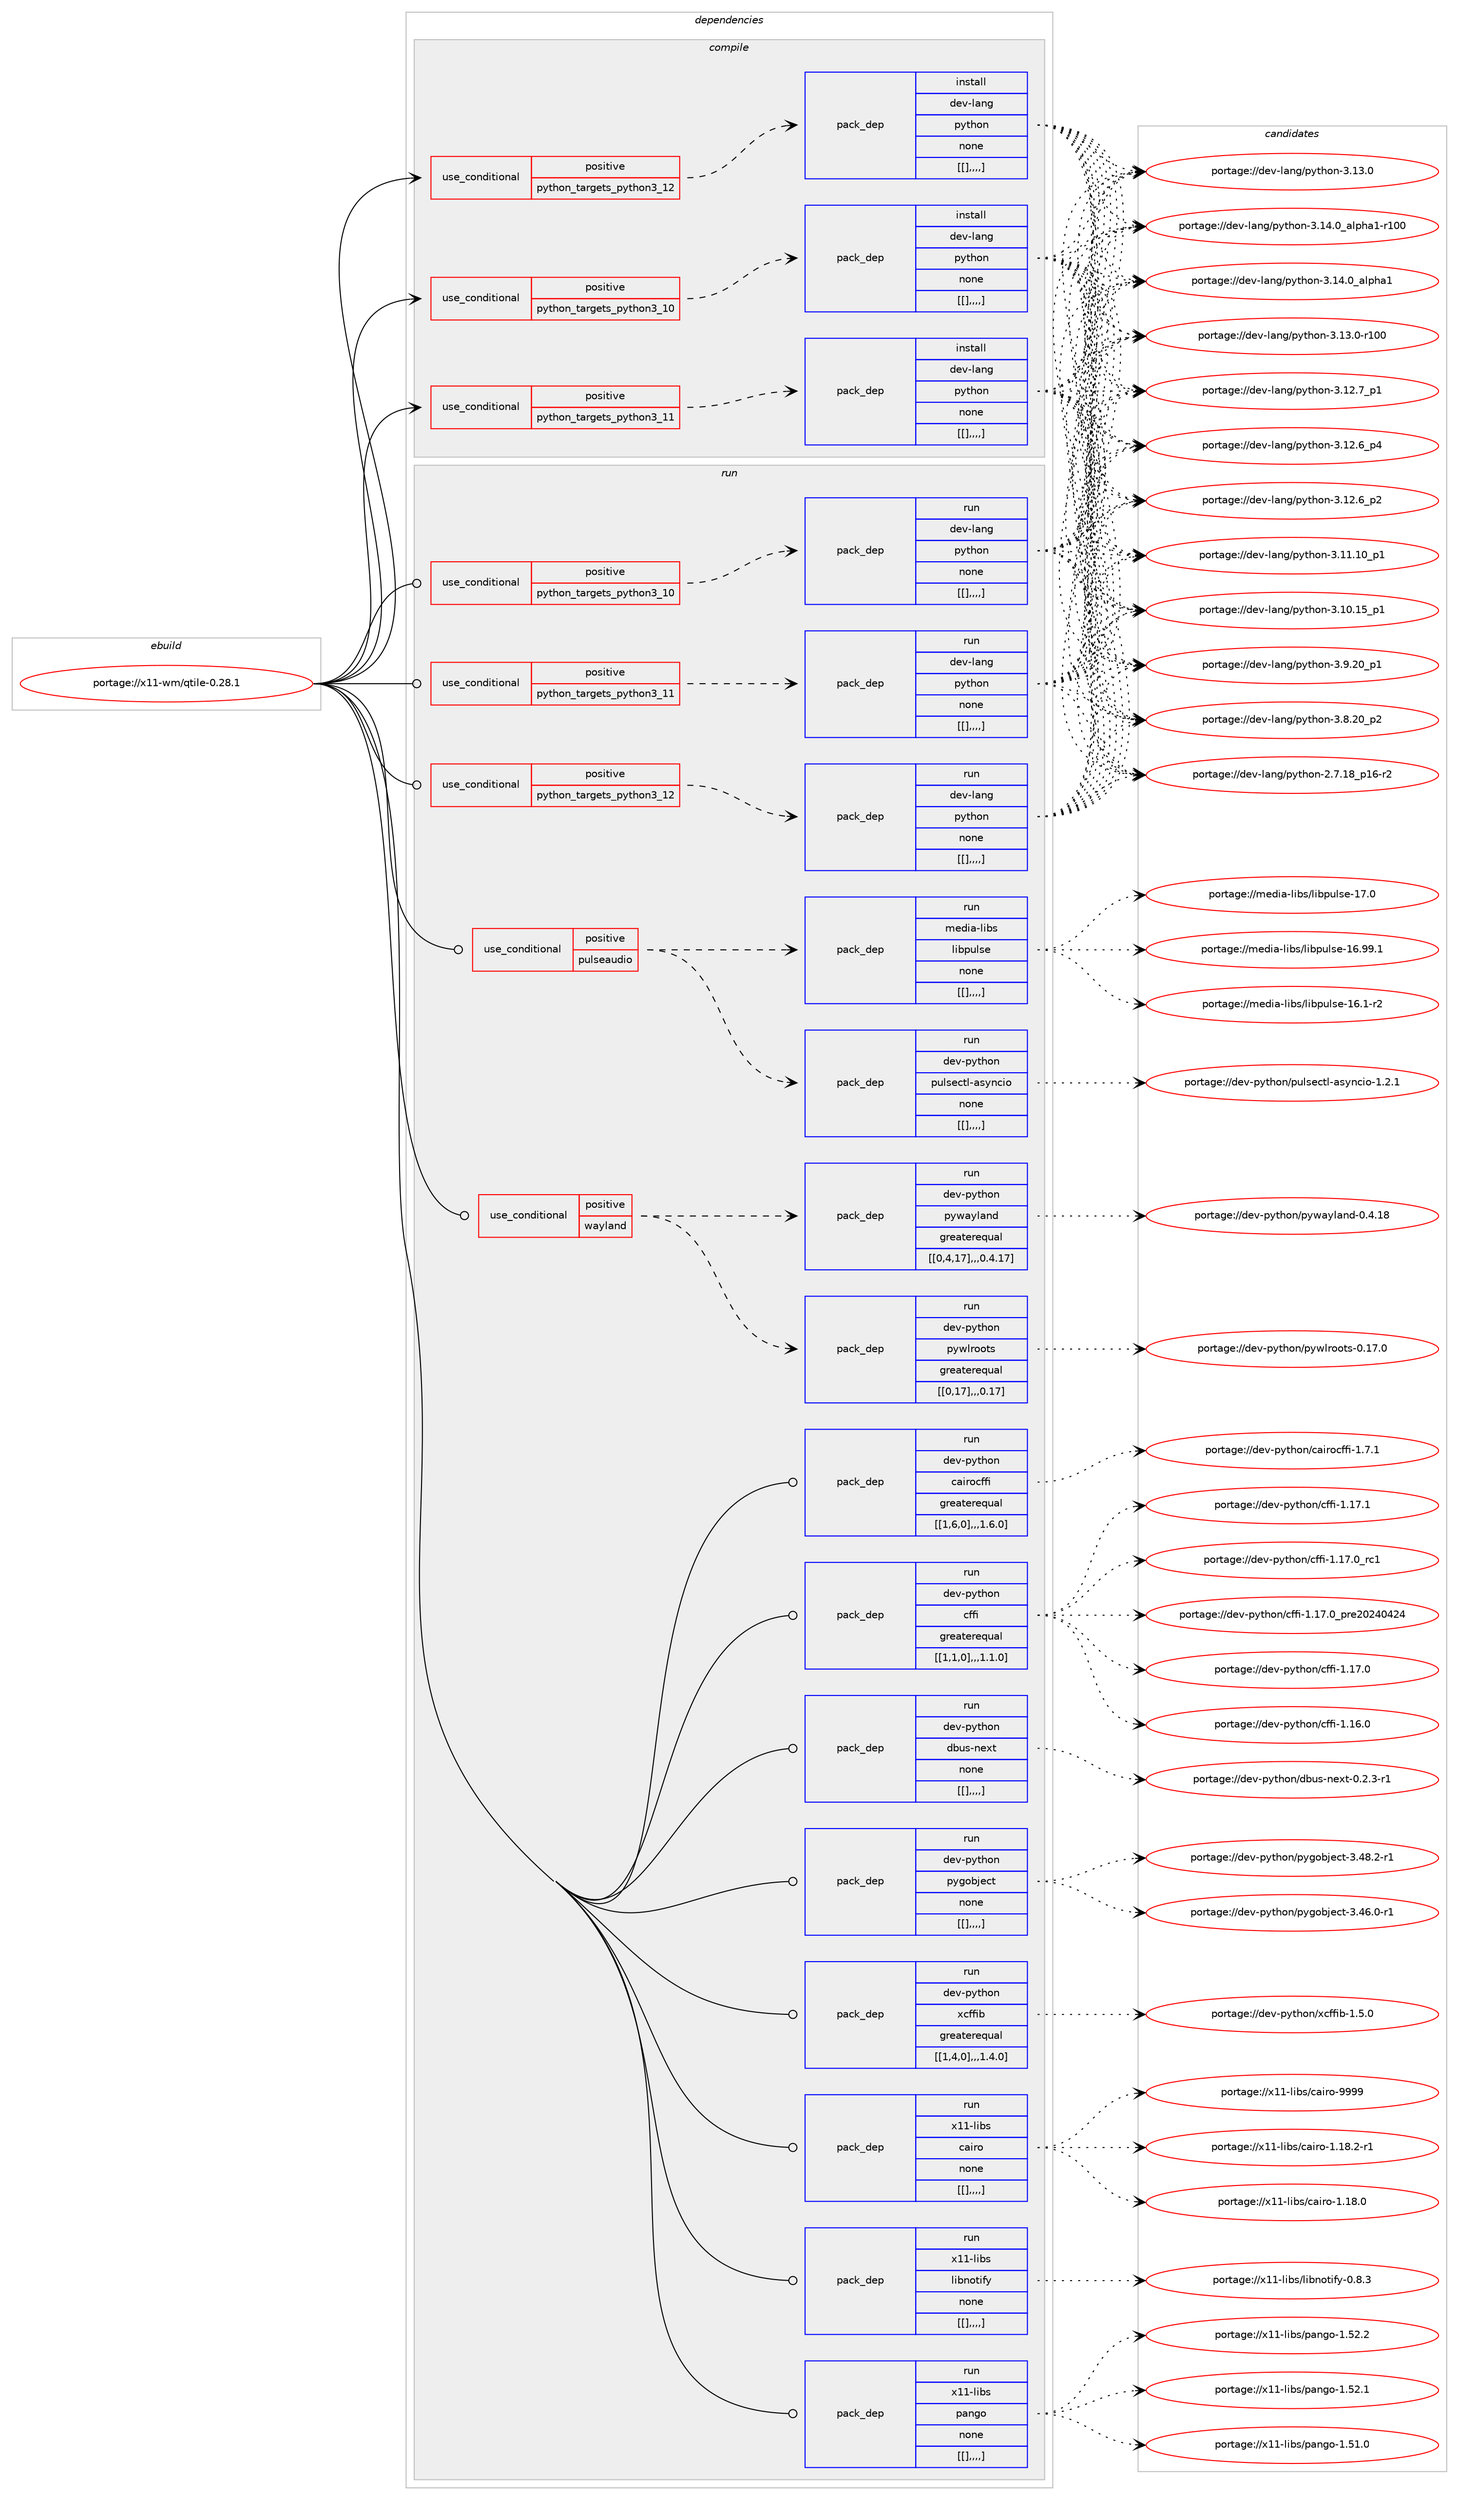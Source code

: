 digraph prolog {

# *************
# Graph options
# *************

newrank=true;
concentrate=true;
compound=true;
graph [rankdir=LR,fontname=Helvetica,fontsize=10,ranksep=1.5];#, ranksep=2.5, nodesep=0.2];
edge  [arrowhead=vee];
node  [fontname=Helvetica,fontsize=10];

# **********
# The ebuild
# **********

subgraph cluster_leftcol {
color=gray;
label=<<i>ebuild</i>>;
id [label="portage://x11-wm/qtile-0.28.1", color=red, width=4, href="../x11-wm/qtile-0.28.1.svg"];
}

# ****************
# The dependencies
# ****************

subgraph cluster_midcol {
color=gray;
label=<<i>dependencies</i>>;
subgraph cluster_compile {
fillcolor="#eeeeee";
style=filled;
label=<<i>compile</i>>;
subgraph cond130765 {
dependency493511 [label=<<TABLE BORDER="0" CELLBORDER="1" CELLSPACING="0" CELLPADDING="4"><TR><TD ROWSPAN="3" CELLPADDING="10">use_conditional</TD></TR><TR><TD>positive</TD></TR><TR><TD>python_targets_python3_10</TD></TR></TABLE>>, shape=none, color=red];
subgraph pack359067 {
dependency493562 [label=<<TABLE BORDER="0" CELLBORDER="1" CELLSPACING="0" CELLPADDING="4" WIDTH="220"><TR><TD ROWSPAN="6" CELLPADDING="30">pack_dep</TD></TR><TR><TD WIDTH="110">install</TD></TR><TR><TD>dev-lang</TD></TR><TR><TD>python</TD></TR><TR><TD>none</TD></TR><TR><TD>[[],,,,]</TD></TR></TABLE>>, shape=none, color=blue];
}
dependency493511:e -> dependency493562:w [weight=20,style="dashed",arrowhead="vee"];
}
id:e -> dependency493511:w [weight=20,style="solid",arrowhead="vee"];
subgraph cond130801 {
dependency493569 [label=<<TABLE BORDER="0" CELLBORDER="1" CELLSPACING="0" CELLPADDING="4"><TR><TD ROWSPAN="3" CELLPADDING="10">use_conditional</TD></TR><TR><TD>positive</TD></TR><TR><TD>python_targets_python3_11</TD></TR></TABLE>>, shape=none, color=red];
subgraph pack359123 {
dependency493688 [label=<<TABLE BORDER="0" CELLBORDER="1" CELLSPACING="0" CELLPADDING="4" WIDTH="220"><TR><TD ROWSPAN="6" CELLPADDING="30">pack_dep</TD></TR><TR><TD WIDTH="110">install</TD></TR><TR><TD>dev-lang</TD></TR><TR><TD>python</TD></TR><TR><TD>none</TD></TR><TR><TD>[[],,,,]</TD></TR></TABLE>>, shape=none, color=blue];
}
dependency493569:e -> dependency493688:w [weight=20,style="dashed",arrowhead="vee"];
}
id:e -> dependency493569:w [weight=20,style="solid",arrowhead="vee"];
subgraph cond130843 {
dependency493735 [label=<<TABLE BORDER="0" CELLBORDER="1" CELLSPACING="0" CELLPADDING="4"><TR><TD ROWSPAN="3" CELLPADDING="10">use_conditional</TD></TR><TR><TD>positive</TD></TR><TR><TD>python_targets_python3_12</TD></TR></TABLE>>, shape=none, color=red];
subgraph pack359193 {
dependency493738 [label=<<TABLE BORDER="0" CELLBORDER="1" CELLSPACING="0" CELLPADDING="4" WIDTH="220"><TR><TD ROWSPAN="6" CELLPADDING="30">pack_dep</TD></TR><TR><TD WIDTH="110">install</TD></TR><TR><TD>dev-lang</TD></TR><TR><TD>python</TD></TR><TR><TD>none</TD></TR><TR><TD>[[],,,,]</TD></TR></TABLE>>, shape=none, color=blue];
}
dependency493735:e -> dependency493738:w [weight=20,style="dashed",arrowhead="vee"];
}
id:e -> dependency493735:w [weight=20,style="solid",arrowhead="vee"];
}
subgraph cluster_compileandrun {
fillcolor="#eeeeee";
style=filled;
label=<<i>compile and run</i>>;
}
subgraph cluster_run {
fillcolor="#eeeeee";
style=filled;
label=<<i>run</i>>;
subgraph cond130856 {
dependency493772 [label=<<TABLE BORDER="0" CELLBORDER="1" CELLSPACING="0" CELLPADDING="4"><TR><TD ROWSPAN="3" CELLPADDING="10">use_conditional</TD></TR><TR><TD>positive</TD></TR><TR><TD>pulseaudio</TD></TR></TABLE>>, shape=none, color=red];
subgraph pack359251 {
dependency493819 [label=<<TABLE BORDER="0" CELLBORDER="1" CELLSPACING="0" CELLPADDING="4" WIDTH="220"><TR><TD ROWSPAN="6" CELLPADDING="30">pack_dep</TD></TR><TR><TD WIDTH="110">run</TD></TR><TR><TD>dev-python</TD></TR><TR><TD>pulsectl-asyncio</TD></TR><TR><TD>none</TD></TR><TR><TD>[[],,,,]</TD></TR></TABLE>>, shape=none, color=blue];
}
dependency493772:e -> dependency493819:w [weight=20,style="dashed",arrowhead="vee"];
subgraph pack359256 {
dependency493824 [label=<<TABLE BORDER="0" CELLBORDER="1" CELLSPACING="0" CELLPADDING="4" WIDTH="220"><TR><TD ROWSPAN="6" CELLPADDING="30">pack_dep</TD></TR><TR><TD WIDTH="110">run</TD></TR><TR><TD>media-libs</TD></TR><TR><TD>libpulse</TD></TR><TR><TD>none</TD></TR><TR><TD>[[],,,,]</TD></TR></TABLE>>, shape=none, color=blue];
}
dependency493772:e -> dependency493824:w [weight=20,style="dashed",arrowhead="vee"];
}
id:e -> dependency493772:w [weight=20,style="solid",arrowhead="odot"];
subgraph cond130871 {
dependency493880 [label=<<TABLE BORDER="0" CELLBORDER="1" CELLSPACING="0" CELLPADDING="4"><TR><TD ROWSPAN="3" CELLPADDING="10">use_conditional</TD></TR><TR><TD>positive</TD></TR><TR><TD>python_targets_python3_10</TD></TR></TABLE>>, shape=none, color=red];
subgraph pack359301 {
dependency493882 [label=<<TABLE BORDER="0" CELLBORDER="1" CELLSPACING="0" CELLPADDING="4" WIDTH="220"><TR><TD ROWSPAN="6" CELLPADDING="30">pack_dep</TD></TR><TR><TD WIDTH="110">run</TD></TR><TR><TD>dev-lang</TD></TR><TR><TD>python</TD></TR><TR><TD>none</TD></TR><TR><TD>[[],,,,]</TD></TR></TABLE>>, shape=none, color=blue];
}
dependency493880:e -> dependency493882:w [weight=20,style="dashed",arrowhead="vee"];
}
id:e -> dependency493880:w [weight=20,style="solid",arrowhead="odot"];
subgraph cond130878 {
dependency493911 [label=<<TABLE BORDER="0" CELLBORDER="1" CELLSPACING="0" CELLPADDING="4"><TR><TD ROWSPAN="3" CELLPADDING="10">use_conditional</TD></TR><TR><TD>positive</TD></TR><TR><TD>python_targets_python3_11</TD></TR></TABLE>>, shape=none, color=red];
subgraph pack359324 {
dependency493931 [label=<<TABLE BORDER="0" CELLBORDER="1" CELLSPACING="0" CELLPADDING="4" WIDTH="220"><TR><TD ROWSPAN="6" CELLPADDING="30">pack_dep</TD></TR><TR><TD WIDTH="110">run</TD></TR><TR><TD>dev-lang</TD></TR><TR><TD>python</TD></TR><TR><TD>none</TD></TR><TR><TD>[[],,,,]</TD></TR></TABLE>>, shape=none, color=blue];
}
dependency493911:e -> dependency493931:w [weight=20,style="dashed",arrowhead="vee"];
}
id:e -> dependency493911:w [weight=20,style="solid",arrowhead="odot"];
subgraph cond130891 {
dependency493958 [label=<<TABLE BORDER="0" CELLBORDER="1" CELLSPACING="0" CELLPADDING="4"><TR><TD ROWSPAN="3" CELLPADDING="10">use_conditional</TD></TR><TR><TD>positive</TD></TR><TR><TD>python_targets_python3_12</TD></TR></TABLE>>, shape=none, color=red];
subgraph pack359376 {
dependency494004 [label=<<TABLE BORDER="0" CELLBORDER="1" CELLSPACING="0" CELLPADDING="4" WIDTH="220"><TR><TD ROWSPAN="6" CELLPADDING="30">pack_dep</TD></TR><TR><TD WIDTH="110">run</TD></TR><TR><TD>dev-lang</TD></TR><TR><TD>python</TD></TR><TR><TD>none</TD></TR><TR><TD>[[],,,,]</TD></TR></TABLE>>, shape=none, color=blue];
}
dependency493958:e -> dependency494004:w [weight=20,style="dashed",arrowhead="vee"];
}
id:e -> dependency493958:w [weight=20,style="solid",arrowhead="odot"];
subgraph cond130913 {
dependency494030 [label=<<TABLE BORDER="0" CELLBORDER="1" CELLSPACING="0" CELLPADDING="4"><TR><TD ROWSPAN="3" CELLPADDING="10">use_conditional</TD></TR><TR><TD>positive</TD></TR><TR><TD>wayland</TD></TR></TABLE>>, shape=none, color=red];
subgraph pack359419 {
dependency494058 [label=<<TABLE BORDER="0" CELLBORDER="1" CELLSPACING="0" CELLPADDING="4" WIDTH="220"><TR><TD ROWSPAN="6" CELLPADDING="30">pack_dep</TD></TR><TR><TD WIDTH="110">run</TD></TR><TR><TD>dev-python</TD></TR><TR><TD>pywayland</TD></TR><TR><TD>greaterequal</TD></TR><TR><TD>[[0,4,17],,,0.4.17]</TD></TR></TABLE>>, shape=none, color=blue];
}
dependency494030:e -> dependency494058:w [weight=20,style="dashed",arrowhead="vee"];
subgraph pack359476 {
dependency494155 [label=<<TABLE BORDER="0" CELLBORDER="1" CELLSPACING="0" CELLPADDING="4" WIDTH="220"><TR><TD ROWSPAN="6" CELLPADDING="30">pack_dep</TD></TR><TR><TD WIDTH="110">run</TD></TR><TR><TD>dev-python</TD></TR><TR><TD>pywlroots</TD></TR><TR><TD>greaterequal</TD></TR><TR><TD>[[0,17],,,0.17]</TD></TR></TABLE>>, shape=none, color=blue];
}
dependency494030:e -> dependency494155:w [weight=20,style="dashed",arrowhead="vee"];
}
id:e -> dependency494030:w [weight=20,style="solid",arrowhead="odot"];
subgraph pack359537 {
dependency494210 [label=<<TABLE BORDER="0" CELLBORDER="1" CELLSPACING="0" CELLPADDING="4" WIDTH="220"><TR><TD ROWSPAN="6" CELLPADDING="30">pack_dep</TD></TR><TR><TD WIDTH="110">run</TD></TR><TR><TD>dev-python</TD></TR><TR><TD>cairocffi</TD></TR><TR><TD>greaterequal</TD></TR><TR><TD>[[1,6,0],,,1.6.0]</TD></TR></TABLE>>, shape=none, color=blue];
}
id:e -> dependency494210:w [weight=20,style="solid",arrowhead="odot"];
subgraph pack359583 {
dependency494239 [label=<<TABLE BORDER="0" CELLBORDER="1" CELLSPACING="0" CELLPADDING="4" WIDTH="220"><TR><TD ROWSPAN="6" CELLPADDING="30">pack_dep</TD></TR><TR><TD WIDTH="110">run</TD></TR><TR><TD>dev-python</TD></TR><TR><TD>cffi</TD></TR><TR><TD>greaterequal</TD></TR><TR><TD>[[1,1,0],,,1.1.0]</TD></TR></TABLE>>, shape=none, color=blue];
}
id:e -> dependency494239:w [weight=20,style="solid",arrowhead="odot"];
subgraph pack359621 {
dependency494310 [label=<<TABLE BORDER="0" CELLBORDER="1" CELLSPACING="0" CELLPADDING="4" WIDTH="220"><TR><TD ROWSPAN="6" CELLPADDING="30">pack_dep</TD></TR><TR><TD WIDTH="110">run</TD></TR><TR><TD>dev-python</TD></TR><TR><TD>dbus-next</TD></TR><TR><TD>none</TD></TR><TR><TD>[[],,,,]</TD></TR></TABLE>>, shape=none, color=blue];
}
id:e -> dependency494310:w [weight=20,style="solid",arrowhead="odot"];
subgraph pack359643 {
dependency494313 [label=<<TABLE BORDER="0" CELLBORDER="1" CELLSPACING="0" CELLPADDING="4" WIDTH="220"><TR><TD ROWSPAN="6" CELLPADDING="30">pack_dep</TD></TR><TR><TD WIDTH="110">run</TD></TR><TR><TD>dev-python</TD></TR><TR><TD>pygobject</TD></TR><TR><TD>none</TD></TR><TR><TD>[[],,,,]</TD></TR></TABLE>>, shape=none, color=blue];
}
id:e -> dependency494313:w [weight=20,style="solid",arrowhead="odot"];
subgraph pack359679 {
dependency494407 [label=<<TABLE BORDER="0" CELLBORDER="1" CELLSPACING="0" CELLPADDING="4" WIDTH="220"><TR><TD ROWSPAN="6" CELLPADDING="30">pack_dep</TD></TR><TR><TD WIDTH="110">run</TD></TR><TR><TD>dev-python</TD></TR><TR><TD>xcffib</TD></TR><TR><TD>greaterequal</TD></TR><TR><TD>[[1,4,0],,,1.4.0]</TD></TR></TABLE>>, shape=none, color=blue];
}
id:e -> dependency494407:w [weight=20,style="solid",arrowhead="odot"];
subgraph pack359733 {
dependency494475 [label=<<TABLE BORDER="0" CELLBORDER="1" CELLSPACING="0" CELLPADDING="4" WIDTH="220"><TR><TD ROWSPAN="6" CELLPADDING="30">pack_dep</TD></TR><TR><TD WIDTH="110">run</TD></TR><TR><TD>x11-libs</TD></TR><TR><TD>cairo</TD></TR><TR><TD>none</TD></TR><TR><TD>[[],,,,]</TD></TR></TABLE>>, shape=none, color=blue];
}
id:e -> dependency494475:w [weight=20,style="solid",arrowhead="odot"];
subgraph pack359790 {
dependency494498 [label=<<TABLE BORDER="0" CELLBORDER="1" CELLSPACING="0" CELLPADDING="4" WIDTH="220"><TR><TD ROWSPAN="6" CELLPADDING="30">pack_dep</TD></TR><TR><TD WIDTH="110">run</TD></TR><TR><TD>x11-libs</TD></TR><TR><TD>libnotify</TD></TR><TR><TD>none</TD></TR><TR><TD>[[],,,,]</TD></TR></TABLE>>, shape=none, color=blue];
}
id:e -> dependency494498:w [weight=20,style="solid",arrowhead="odot"];
subgraph pack359793 {
dependency494501 [label=<<TABLE BORDER="0" CELLBORDER="1" CELLSPACING="0" CELLPADDING="4" WIDTH="220"><TR><TD ROWSPAN="6" CELLPADDING="30">pack_dep</TD></TR><TR><TD WIDTH="110">run</TD></TR><TR><TD>x11-libs</TD></TR><TR><TD>pango</TD></TR><TR><TD>none</TD></TR><TR><TD>[[],,,,]</TD></TR></TABLE>>, shape=none, color=blue];
}
id:e -> dependency494501:w [weight=20,style="solid",arrowhead="odot"];
}
}

# **************
# The candidates
# **************

subgraph cluster_choices {
rank=same;
color=gray;
label=<<i>candidates</i>>;

subgraph choice358868 {
color=black;
nodesep=1;
choice100101118451089711010347112121116104111110455146495246489597108112104974945114494848 [label="portage://dev-lang/python-3.14.0_alpha1-r100", color=red, width=4,href="../dev-lang/python-3.14.0_alpha1-r100.svg"];
choice1001011184510897110103471121211161041111104551464952464895971081121049749 [label="portage://dev-lang/python-3.14.0_alpha1", color=red, width=4,href="../dev-lang/python-3.14.0_alpha1.svg"];
choice1001011184510897110103471121211161041111104551464951464845114494848 [label="portage://dev-lang/python-3.13.0-r100", color=red, width=4,href="../dev-lang/python-3.13.0-r100.svg"];
choice10010111845108971101034711212111610411111045514649514648 [label="portage://dev-lang/python-3.13.0", color=red, width=4,href="../dev-lang/python-3.13.0.svg"];
choice100101118451089711010347112121116104111110455146495046559511249 [label="portage://dev-lang/python-3.12.7_p1", color=red, width=4,href="../dev-lang/python-3.12.7_p1.svg"];
choice100101118451089711010347112121116104111110455146495046549511252 [label="portage://dev-lang/python-3.12.6_p4", color=red, width=4,href="../dev-lang/python-3.12.6_p4.svg"];
choice100101118451089711010347112121116104111110455146495046549511250 [label="portage://dev-lang/python-3.12.6_p2", color=red, width=4,href="../dev-lang/python-3.12.6_p2.svg"];
choice10010111845108971101034711212111610411111045514649494649489511249 [label="portage://dev-lang/python-3.11.10_p1", color=red, width=4,href="../dev-lang/python-3.11.10_p1.svg"];
choice10010111845108971101034711212111610411111045514649484649539511249 [label="portage://dev-lang/python-3.10.15_p1", color=red, width=4,href="../dev-lang/python-3.10.15_p1.svg"];
choice100101118451089711010347112121116104111110455146574650489511249 [label="portage://dev-lang/python-3.9.20_p1", color=red, width=4,href="../dev-lang/python-3.9.20_p1.svg"];
choice100101118451089711010347112121116104111110455146564650489511250 [label="portage://dev-lang/python-3.8.20_p2", color=red, width=4,href="../dev-lang/python-3.8.20_p2.svg"];
choice100101118451089711010347112121116104111110455046554649569511249544511450 [label="portage://dev-lang/python-2.7.18_p16-r2", color=red, width=4,href="../dev-lang/python-2.7.18_p16-r2.svg"];
dependency493562:e -> choice100101118451089711010347112121116104111110455146495246489597108112104974945114494848:w [style=dotted,weight="100"];
dependency493562:e -> choice1001011184510897110103471121211161041111104551464952464895971081121049749:w [style=dotted,weight="100"];
dependency493562:e -> choice1001011184510897110103471121211161041111104551464951464845114494848:w [style=dotted,weight="100"];
dependency493562:e -> choice10010111845108971101034711212111610411111045514649514648:w [style=dotted,weight="100"];
dependency493562:e -> choice100101118451089711010347112121116104111110455146495046559511249:w [style=dotted,weight="100"];
dependency493562:e -> choice100101118451089711010347112121116104111110455146495046549511252:w [style=dotted,weight="100"];
dependency493562:e -> choice100101118451089711010347112121116104111110455146495046549511250:w [style=dotted,weight="100"];
dependency493562:e -> choice10010111845108971101034711212111610411111045514649494649489511249:w [style=dotted,weight="100"];
dependency493562:e -> choice10010111845108971101034711212111610411111045514649484649539511249:w [style=dotted,weight="100"];
dependency493562:e -> choice100101118451089711010347112121116104111110455146574650489511249:w [style=dotted,weight="100"];
dependency493562:e -> choice100101118451089711010347112121116104111110455146564650489511250:w [style=dotted,weight="100"];
dependency493562:e -> choice100101118451089711010347112121116104111110455046554649569511249544511450:w [style=dotted,weight="100"];
}
subgraph choice358881 {
color=black;
nodesep=1;
choice100101118451089711010347112121116104111110455146495246489597108112104974945114494848 [label="portage://dev-lang/python-3.14.0_alpha1-r100", color=red, width=4,href="../dev-lang/python-3.14.0_alpha1-r100.svg"];
choice1001011184510897110103471121211161041111104551464952464895971081121049749 [label="portage://dev-lang/python-3.14.0_alpha1", color=red, width=4,href="../dev-lang/python-3.14.0_alpha1.svg"];
choice1001011184510897110103471121211161041111104551464951464845114494848 [label="portage://dev-lang/python-3.13.0-r100", color=red, width=4,href="../dev-lang/python-3.13.0-r100.svg"];
choice10010111845108971101034711212111610411111045514649514648 [label="portage://dev-lang/python-3.13.0", color=red, width=4,href="../dev-lang/python-3.13.0.svg"];
choice100101118451089711010347112121116104111110455146495046559511249 [label="portage://dev-lang/python-3.12.7_p1", color=red, width=4,href="../dev-lang/python-3.12.7_p1.svg"];
choice100101118451089711010347112121116104111110455146495046549511252 [label="portage://dev-lang/python-3.12.6_p4", color=red, width=4,href="../dev-lang/python-3.12.6_p4.svg"];
choice100101118451089711010347112121116104111110455146495046549511250 [label="portage://dev-lang/python-3.12.6_p2", color=red, width=4,href="../dev-lang/python-3.12.6_p2.svg"];
choice10010111845108971101034711212111610411111045514649494649489511249 [label="portage://dev-lang/python-3.11.10_p1", color=red, width=4,href="../dev-lang/python-3.11.10_p1.svg"];
choice10010111845108971101034711212111610411111045514649484649539511249 [label="portage://dev-lang/python-3.10.15_p1", color=red, width=4,href="../dev-lang/python-3.10.15_p1.svg"];
choice100101118451089711010347112121116104111110455146574650489511249 [label="portage://dev-lang/python-3.9.20_p1", color=red, width=4,href="../dev-lang/python-3.9.20_p1.svg"];
choice100101118451089711010347112121116104111110455146564650489511250 [label="portage://dev-lang/python-3.8.20_p2", color=red, width=4,href="../dev-lang/python-3.8.20_p2.svg"];
choice100101118451089711010347112121116104111110455046554649569511249544511450 [label="portage://dev-lang/python-2.7.18_p16-r2", color=red, width=4,href="../dev-lang/python-2.7.18_p16-r2.svg"];
dependency493688:e -> choice100101118451089711010347112121116104111110455146495246489597108112104974945114494848:w [style=dotted,weight="100"];
dependency493688:e -> choice1001011184510897110103471121211161041111104551464952464895971081121049749:w [style=dotted,weight="100"];
dependency493688:e -> choice1001011184510897110103471121211161041111104551464951464845114494848:w [style=dotted,weight="100"];
dependency493688:e -> choice10010111845108971101034711212111610411111045514649514648:w [style=dotted,weight="100"];
dependency493688:e -> choice100101118451089711010347112121116104111110455146495046559511249:w [style=dotted,weight="100"];
dependency493688:e -> choice100101118451089711010347112121116104111110455146495046549511252:w [style=dotted,weight="100"];
dependency493688:e -> choice100101118451089711010347112121116104111110455146495046549511250:w [style=dotted,weight="100"];
dependency493688:e -> choice10010111845108971101034711212111610411111045514649494649489511249:w [style=dotted,weight="100"];
dependency493688:e -> choice10010111845108971101034711212111610411111045514649484649539511249:w [style=dotted,weight="100"];
dependency493688:e -> choice100101118451089711010347112121116104111110455146574650489511249:w [style=dotted,weight="100"];
dependency493688:e -> choice100101118451089711010347112121116104111110455146564650489511250:w [style=dotted,weight="100"];
dependency493688:e -> choice100101118451089711010347112121116104111110455046554649569511249544511450:w [style=dotted,weight="100"];
}
subgraph choice358892 {
color=black;
nodesep=1;
choice100101118451089711010347112121116104111110455146495246489597108112104974945114494848 [label="portage://dev-lang/python-3.14.0_alpha1-r100", color=red, width=4,href="../dev-lang/python-3.14.0_alpha1-r100.svg"];
choice1001011184510897110103471121211161041111104551464952464895971081121049749 [label="portage://dev-lang/python-3.14.0_alpha1", color=red, width=4,href="../dev-lang/python-3.14.0_alpha1.svg"];
choice1001011184510897110103471121211161041111104551464951464845114494848 [label="portage://dev-lang/python-3.13.0-r100", color=red, width=4,href="../dev-lang/python-3.13.0-r100.svg"];
choice10010111845108971101034711212111610411111045514649514648 [label="portage://dev-lang/python-3.13.0", color=red, width=4,href="../dev-lang/python-3.13.0.svg"];
choice100101118451089711010347112121116104111110455146495046559511249 [label="portage://dev-lang/python-3.12.7_p1", color=red, width=4,href="../dev-lang/python-3.12.7_p1.svg"];
choice100101118451089711010347112121116104111110455146495046549511252 [label="portage://dev-lang/python-3.12.6_p4", color=red, width=4,href="../dev-lang/python-3.12.6_p4.svg"];
choice100101118451089711010347112121116104111110455146495046549511250 [label="portage://dev-lang/python-3.12.6_p2", color=red, width=4,href="../dev-lang/python-3.12.6_p2.svg"];
choice10010111845108971101034711212111610411111045514649494649489511249 [label="portage://dev-lang/python-3.11.10_p1", color=red, width=4,href="../dev-lang/python-3.11.10_p1.svg"];
choice10010111845108971101034711212111610411111045514649484649539511249 [label="portage://dev-lang/python-3.10.15_p1", color=red, width=4,href="../dev-lang/python-3.10.15_p1.svg"];
choice100101118451089711010347112121116104111110455146574650489511249 [label="portage://dev-lang/python-3.9.20_p1", color=red, width=4,href="../dev-lang/python-3.9.20_p1.svg"];
choice100101118451089711010347112121116104111110455146564650489511250 [label="portage://dev-lang/python-3.8.20_p2", color=red, width=4,href="../dev-lang/python-3.8.20_p2.svg"];
choice100101118451089711010347112121116104111110455046554649569511249544511450 [label="portage://dev-lang/python-2.7.18_p16-r2", color=red, width=4,href="../dev-lang/python-2.7.18_p16-r2.svg"];
dependency493738:e -> choice100101118451089711010347112121116104111110455146495246489597108112104974945114494848:w [style=dotted,weight="100"];
dependency493738:e -> choice1001011184510897110103471121211161041111104551464952464895971081121049749:w [style=dotted,weight="100"];
dependency493738:e -> choice1001011184510897110103471121211161041111104551464951464845114494848:w [style=dotted,weight="100"];
dependency493738:e -> choice10010111845108971101034711212111610411111045514649514648:w [style=dotted,weight="100"];
dependency493738:e -> choice100101118451089711010347112121116104111110455146495046559511249:w [style=dotted,weight="100"];
dependency493738:e -> choice100101118451089711010347112121116104111110455146495046549511252:w [style=dotted,weight="100"];
dependency493738:e -> choice100101118451089711010347112121116104111110455146495046549511250:w [style=dotted,weight="100"];
dependency493738:e -> choice10010111845108971101034711212111610411111045514649494649489511249:w [style=dotted,weight="100"];
dependency493738:e -> choice10010111845108971101034711212111610411111045514649484649539511249:w [style=dotted,weight="100"];
dependency493738:e -> choice100101118451089711010347112121116104111110455146574650489511249:w [style=dotted,weight="100"];
dependency493738:e -> choice100101118451089711010347112121116104111110455146564650489511250:w [style=dotted,weight="100"];
dependency493738:e -> choice100101118451089711010347112121116104111110455046554649569511249544511450:w [style=dotted,weight="100"];
}
subgraph choice358965 {
color=black;
nodesep=1;
choice100101118451121211161041111104711211710811510199116108459711512111099105111454946504649 [label="portage://dev-python/pulsectl-asyncio-1.2.1", color=red, width=4,href="../dev-python/pulsectl-asyncio-1.2.1.svg"];
dependency493819:e -> choice100101118451121211161041111104711211710811510199116108459711512111099105111454946504649:w [style=dotted,weight="100"];
}
subgraph choice358978 {
color=black;
nodesep=1;
choice10910110010597451081059811547108105981121171081151014549554648 [label="portage://media-libs/libpulse-17.0", color=red, width=4,href="../media-libs/libpulse-17.0.svg"];
choice10910110010597451081059811547108105981121171081151014549544657574649 [label="portage://media-libs/libpulse-16.99.1", color=red, width=4,href="../media-libs/libpulse-16.99.1.svg"];
choice109101100105974510810598115471081059811211710811510145495446494511450 [label="portage://media-libs/libpulse-16.1-r2", color=red, width=4,href="../media-libs/libpulse-16.1-r2.svg"];
dependency493824:e -> choice10910110010597451081059811547108105981121171081151014549554648:w [style=dotted,weight="100"];
dependency493824:e -> choice10910110010597451081059811547108105981121171081151014549544657574649:w [style=dotted,weight="100"];
dependency493824:e -> choice109101100105974510810598115471081059811211710811510145495446494511450:w [style=dotted,weight="100"];
}
subgraph choice358988 {
color=black;
nodesep=1;
choice100101118451089711010347112121116104111110455146495246489597108112104974945114494848 [label="portage://dev-lang/python-3.14.0_alpha1-r100", color=red, width=4,href="../dev-lang/python-3.14.0_alpha1-r100.svg"];
choice1001011184510897110103471121211161041111104551464952464895971081121049749 [label="portage://dev-lang/python-3.14.0_alpha1", color=red, width=4,href="../dev-lang/python-3.14.0_alpha1.svg"];
choice1001011184510897110103471121211161041111104551464951464845114494848 [label="portage://dev-lang/python-3.13.0-r100", color=red, width=4,href="../dev-lang/python-3.13.0-r100.svg"];
choice10010111845108971101034711212111610411111045514649514648 [label="portage://dev-lang/python-3.13.0", color=red, width=4,href="../dev-lang/python-3.13.0.svg"];
choice100101118451089711010347112121116104111110455146495046559511249 [label="portage://dev-lang/python-3.12.7_p1", color=red, width=4,href="../dev-lang/python-3.12.7_p1.svg"];
choice100101118451089711010347112121116104111110455146495046549511252 [label="portage://dev-lang/python-3.12.6_p4", color=red, width=4,href="../dev-lang/python-3.12.6_p4.svg"];
choice100101118451089711010347112121116104111110455146495046549511250 [label="portage://dev-lang/python-3.12.6_p2", color=red, width=4,href="../dev-lang/python-3.12.6_p2.svg"];
choice10010111845108971101034711212111610411111045514649494649489511249 [label="portage://dev-lang/python-3.11.10_p1", color=red, width=4,href="../dev-lang/python-3.11.10_p1.svg"];
choice10010111845108971101034711212111610411111045514649484649539511249 [label="portage://dev-lang/python-3.10.15_p1", color=red, width=4,href="../dev-lang/python-3.10.15_p1.svg"];
choice100101118451089711010347112121116104111110455146574650489511249 [label="portage://dev-lang/python-3.9.20_p1", color=red, width=4,href="../dev-lang/python-3.9.20_p1.svg"];
choice100101118451089711010347112121116104111110455146564650489511250 [label="portage://dev-lang/python-3.8.20_p2", color=red, width=4,href="../dev-lang/python-3.8.20_p2.svg"];
choice100101118451089711010347112121116104111110455046554649569511249544511450 [label="portage://dev-lang/python-2.7.18_p16-r2", color=red, width=4,href="../dev-lang/python-2.7.18_p16-r2.svg"];
dependency493882:e -> choice100101118451089711010347112121116104111110455146495246489597108112104974945114494848:w [style=dotted,weight="100"];
dependency493882:e -> choice1001011184510897110103471121211161041111104551464952464895971081121049749:w [style=dotted,weight="100"];
dependency493882:e -> choice1001011184510897110103471121211161041111104551464951464845114494848:w [style=dotted,weight="100"];
dependency493882:e -> choice10010111845108971101034711212111610411111045514649514648:w [style=dotted,weight="100"];
dependency493882:e -> choice100101118451089711010347112121116104111110455146495046559511249:w [style=dotted,weight="100"];
dependency493882:e -> choice100101118451089711010347112121116104111110455146495046549511252:w [style=dotted,weight="100"];
dependency493882:e -> choice100101118451089711010347112121116104111110455146495046549511250:w [style=dotted,weight="100"];
dependency493882:e -> choice10010111845108971101034711212111610411111045514649494649489511249:w [style=dotted,weight="100"];
dependency493882:e -> choice10010111845108971101034711212111610411111045514649484649539511249:w [style=dotted,weight="100"];
dependency493882:e -> choice100101118451089711010347112121116104111110455146574650489511249:w [style=dotted,weight="100"];
dependency493882:e -> choice100101118451089711010347112121116104111110455146564650489511250:w [style=dotted,weight="100"];
dependency493882:e -> choice100101118451089711010347112121116104111110455046554649569511249544511450:w [style=dotted,weight="100"];
}
subgraph choice359028 {
color=black;
nodesep=1;
choice100101118451089711010347112121116104111110455146495246489597108112104974945114494848 [label="portage://dev-lang/python-3.14.0_alpha1-r100", color=red, width=4,href="../dev-lang/python-3.14.0_alpha1-r100.svg"];
choice1001011184510897110103471121211161041111104551464952464895971081121049749 [label="portage://dev-lang/python-3.14.0_alpha1", color=red, width=4,href="../dev-lang/python-3.14.0_alpha1.svg"];
choice1001011184510897110103471121211161041111104551464951464845114494848 [label="portage://dev-lang/python-3.13.0-r100", color=red, width=4,href="../dev-lang/python-3.13.0-r100.svg"];
choice10010111845108971101034711212111610411111045514649514648 [label="portage://dev-lang/python-3.13.0", color=red, width=4,href="../dev-lang/python-3.13.0.svg"];
choice100101118451089711010347112121116104111110455146495046559511249 [label="portage://dev-lang/python-3.12.7_p1", color=red, width=4,href="../dev-lang/python-3.12.7_p1.svg"];
choice100101118451089711010347112121116104111110455146495046549511252 [label="portage://dev-lang/python-3.12.6_p4", color=red, width=4,href="../dev-lang/python-3.12.6_p4.svg"];
choice100101118451089711010347112121116104111110455146495046549511250 [label="portage://dev-lang/python-3.12.6_p2", color=red, width=4,href="../dev-lang/python-3.12.6_p2.svg"];
choice10010111845108971101034711212111610411111045514649494649489511249 [label="portage://dev-lang/python-3.11.10_p1", color=red, width=4,href="../dev-lang/python-3.11.10_p1.svg"];
choice10010111845108971101034711212111610411111045514649484649539511249 [label="portage://dev-lang/python-3.10.15_p1", color=red, width=4,href="../dev-lang/python-3.10.15_p1.svg"];
choice100101118451089711010347112121116104111110455146574650489511249 [label="portage://dev-lang/python-3.9.20_p1", color=red, width=4,href="../dev-lang/python-3.9.20_p1.svg"];
choice100101118451089711010347112121116104111110455146564650489511250 [label="portage://dev-lang/python-3.8.20_p2", color=red, width=4,href="../dev-lang/python-3.8.20_p2.svg"];
choice100101118451089711010347112121116104111110455046554649569511249544511450 [label="portage://dev-lang/python-2.7.18_p16-r2", color=red, width=4,href="../dev-lang/python-2.7.18_p16-r2.svg"];
dependency493931:e -> choice100101118451089711010347112121116104111110455146495246489597108112104974945114494848:w [style=dotted,weight="100"];
dependency493931:e -> choice1001011184510897110103471121211161041111104551464952464895971081121049749:w [style=dotted,weight="100"];
dependency493931:e -> choice1001011184510897110103471121211161041111104551464951464845114494848:w [style=dotted,weight="100"];
dependency493931:e -> choice10010111845108971101034711212111610411111045514649514648:w [style=dotted,weight="100"];
dependency493931:e -> choice100101118451089711010347112121116104111110455146495046559511249:w [style=dotted,weight="100"];
dependency493931:e -> choice100101118451089711010347112121116104111110455146495046549511252:w [style=dotted,weight="100"];
dependency493931:e -> choice100101118451089711010347112121116104111110455146495046549511250:w [style=dotted,weight="100"];
dependency493931:e -> choice10010111845108971101034711212111610411111045514649494649489511249:w [style=dotted,weight="100"];
dependency493931:e -> choice10010111845108971101034711212111610411111045514649484649539511249:w [style=dotted,weight="100"];
dependency493931:e -> choice100101118451089711010347112121116104111110455146574650489511249:w [style=dotted,weight="100"];
dependency493931:e -> choice100101118451089711010347112121116104111110455146564650489511250:w [style=dotted,weight="100"];
dependency493931:e -> choice100101118451089711010347112121116104111110455046554649569511249544511450:w [style=dotted,weight="100"];
}
subgraph choice359038 {
color=black;
nodesep=1;
choice100101118451089711010347112121116104111110455146495246489597108112104974945114494848 [label="portage://dev-lang/python-3.14.0_alpha1-r100", color=red, width=4,href="../dev-lang/python-3.14.0_alpha1-r100.svg"];
choice1001011184510897110103471121211161041111104551464952464895971081121049749 [label="portage://dev-lang/python-3.14.0_alpha1", color=red, width=4,href="../dev-lang/python-3.14.0_alpha1.svg"];
choice1001011184510897110103471121211161041111104551464951464845114494848 [label="portage://dev-lang/python-3.13.0-r100", color=red, width=4,href="../dev-lang/python-3.13.0-r100.svg"];
choice10010111845108971101034711212111610411111045514649514648 [label="portage://dev-lang/python-3.13.0", color=red, width=4,href="../dev-lang/python-3.13.0.svg"];
choice100101118451089711010347112121116104111110455146495046559511249 [label="portage://dev-lang/python-3.12.7_p1", color=red, width=4,href="../dev-lang/python-3.12.7_p1.svg"];
choice100101118451089711010347112121116104111110455146495046549511252 [label="portage://dev-lang/python-3.12.6_p4", color=red, width=4,href="../dev-lang/python-3.12.6_p4.svg"];
choice100101118451089711010347112121116104111110455146495046549511250 [label="portage://dev-lang/python-3.12.6_p2", color=red, width=4,href="../dev-lang/python-3.12.6_p2.svg"];
choice10010111845108971101034711212111610411111045514649494649489511249 [label="portage://dev-lang/python-3.11.10_p1", color=red, width=4,href="../dev-lang/python-3.11.10_p1.svg"];
choice10010111845108971101034711212111610411111045514649484649539511249 [label="portage://dev-lang/python-3.10.15_p1", color=red, width=4,href="../dev-lang/python-3.10.15_p1.svg"];
choice100101118451089711010347112121116104111110455146574650489511249 [label="portage://dev-lang/python-3.9.20_p1", color=red, width=4,href="../dev-lang/python-3.9.20_p1.svg"];
choice100101118451089711010347112121116104111110455146564650489511250 [label="portage://dev-lang/python-3.8.20_p2", color=red, width=4,href="../dev-lang/python-3.8.20_p2.svg"];
choice100101118451089711010347112121116104111110455046554649569511249544511450 [label="portage://dev-lang/python-2.7.18_p16-r2", color=red, width=4,href="../dev-lang/python-2.7.18_p16-r2.svg"];
dependency494004:e -> choice100101118451089711010347112121116104111110455146495246489597108112104974945114494848:w [style=dotted,weight="100"];
dependency494004:e -> choice1001011184510897110103471121211161041111104551464952464895971081121049749:w [style=dotted,weight="100"];
dependency494004:e -> choice1001011184510897110103471121211161041111104551464951464845114494848:w [style=dotted,weight="100"];
dependency494004:e -> choice10010111845108971101034711212111610411111045514649514648:w [style=dotted,weight="100"];
dependency494004:e -> choice100101118451089711010347112121116104111110455146495046559511249:w [style=dotted,weight="100"];
dependency494004:e -> choice100101118451089711010347112121116104111110455146495046549511252:w [style=dotted,weight="100"];
dependency494004:e -> choice100101118451089711010347112121116104111110455146495046549511250:w [style=dotted,weight="100"];
dependency494004:e -> choice10010111845108971101034711212111610411111045514649494649489511249:w [style=dotted,weight="100"];
dependency494004:e -> choice10010111845108971101034711212111610411111045514649484649539511249:w [style=dotted,weight="100"];
dependency494004:e -> choice100101118451089711010347112121116104111110455146574650489511249:w [style=dotted,weight="100"];
dependency494004:e -> choice100101118451089711010347112121116104111110455146564650489511250:w [style=dotted,weight="100"];
dependency494004:e -> choice100101118451089711010347112121116104111110455046554649569511249544511450:w [style=dotted,weight="100"];
}
subgraph choice359068 {
color=black;
nodesep=1;
choice1001011184511212111610411111047112121119971211089711010045484652464956 [label="portage://dev-python/pywayland-0.4.18", color=red, width=4,href="../dev-python/pywayland-0.4.18.svg"];
dependency494058:e -> choice1001011184511212111610411111047112121119971211089711010045484652464956:w [style=dotted,weight="100"];
}
subgraph choice359087 {
color=black;
nodesep=1;
choice100101118451121211161041111104711212111910811411111111611545484649554648 [label="portage://dev-python/pywlroots-0.17.0", color=red, width=4,href="../dev-python/pywlroots-0.17.0.svg"];
dependency494155:e -> choice100101118451121211161041111104711212111910811411111111611545484649554648:w [style=dotted,weight="100"];
}
subgraph choice359089 {
color=black;
nodesep=1;
choice1001011184511212111610411111047999710511411199102102105454946554649 [label="portage://dev-python/cairocffi-1.7.1", color=red, width=4,href="../dev-python/cairocffi-1.7.1.svg"];
dependency494210:e -> choice1001011184511212111610411111047999710511411199102102105454946554649:w [style=dotted,weight="100"];
}
subgraph choice359112 {
color=black;
nodesep=1;
choice10010111845112121116104111110479910210210545494649554649 [label="portage://dev-python/cffi-1.17.1", color=red, width=4,href="../dev-python/cffi-1.17.1.svg"];
choice10010111845112121116104111110479910210210545494649554648951149949 [label="portage://dev-python/cffi-1.17.0_rc1", color=red, width=4,href="../dev-python/cffi-1.17.0_rc1.svg"];
choice10010111845112121116104111110479910210210545494649554648951121141015048505248525052 [label="portage://dev-python/cffi-1.17.0_pre20240424", color=red, width=4,href="../dev-python/cffi-1.17.0_pre20240424.svg"];
choice10010111845112121116104111110479910210210545494649554648 [label="portage://dev-python/cffi-1.17.0", color=red, width=4,href="../dev-python/cffi-1.17.0.svg"];
choice10010111845112121116104111110479910210210545494649544648 [label="portage://dev-python/cffi-1.16.0", color=red, width=4,href="../dev-python/cffi-1.16.0.svg"];
dependency494239:e -> choice10010111845112121116104111110479910210210545494649554649:w [style=dotted,weight="100"];
dependency494239:e -> choice10010111845112121116104111110479910210210545494649554648951149949:w [style=dotted,weight="100"];
dependency494239:e -> choice10010111845112121116104111110479910210210545494649554648951121141015048505248525052:w [style=dotted,weight="100"];
dependency494239:e -> choice10010111845112121116104111110479910210210545494649554648:w [style=dotted,weight="100"];
dependency494239:e -> choice10010111845112121116104111110479910210210545494649544648:w [style=dotted,weight="100"];
}
subgraph choice359120 {
color=black;
nodesep=1;
choice100101118451121211161041111104710098117115451101011201164548465046514511449 [label="portage://dev-python/dbus-next-0.2.3-r1", color=red, width=4,href="../dev-python/dbus-next-0.2.3-r1.svg"];
dependency494310:e -> choice100101118451121211161041111104710098117115451101011201164548465046514511449:w [style=dotted,weight="100"];
}
subgraph choice359121 {
color=black;
nodesep=1;
choice10010111845112121116104111110471121211031119810610199116455146525646504511449 [label="portage://dev-python/pygobject-3.48.2-r1", color=red, width=4,href="../dev-python/pygobject-3.48.2-r1.svg"];
choice10010111845112121116104111110471121211031119810610199116455146525446484511449 [label="portage://dev-python/pygobject-3.46.0-r1", color=red, width=4,href="../dev-python/pygobject-3.46.0-r1.svg"];
dependency494313:e -> choice10010111845112121116104111110471121211031119810610199116455146525646504511449:w [style=dotted,weight="100"];
dependency494313:e -> choice10010111845112121116104111110471121211031119810610199116455146525446484511449:w [style=dotted,weight="100"];
}
subgraph choice359210 {
color=black;
nodesep=1;
choice10010111845112121116104111110471209910210210598454946534648 [label="portage://dev-python/xcffib-1.5.0", color=red, width=4,href="../dev-python/xcffib-1.5.0.svg"];
dependency494407:e -> choice10010111845112121116104111110471209910210210598454946534648:w [style=dotted,weight="100"];
}
subgraph choice359222 {
color=black;
nodesep=1;
choice120494945108105981154799971051141114557575757 [label="portage://x11-libs/cairo-9999", color=red, width=4,href="../x11-libs/cairo-9999.svg"];
choice12049494510810598115479997105114111454946495646504511449 [label="portage://x11-libs/cairo-1.18.2-r1", color=red, width=4,href="../x11-libs/cairo-1.18.2-r1.svg"];
choice1204949451081059811547999710511411145494649564648 [label="portage://x11-libs/cairo-1.18.0", color=red, width=4,href="../x11-libs/cairo-1.18.0.svg"];
dependency494475:e -> choice120494945108105981154799971051141114557575757:w [style=dotted,weight="100"];
dependency494475:e -> choice12049494510810598115479997105114111454946495646504511449:w [style=dotted,weight="100"];
dependency494475:e -> choice1204949451081059811547999710511411145494649564648:w [style=dotted,weight="100"];
}
subgraph choice359237 {
color=black;
nodesep=1;
choice120494945108105981154710810598110111116105102121454846564651 [label="portage://x11-libs/libnotify-0.8.3", color=red, width=4,href="../x11-libs/libnotify-0.8.3.svg"];
dependency494498:e -> choice120494945108105981154710810598110111116105102121454846564651:w [style=dotted,weight="100"];
}
subgraph choice359240 {
color=black;
nodesep=1;
choice12049494510810598115471129711010311145494653504650 [label="portage://x11-libs/pango-1.52.2", color=red, width=4,href="../x11-libs/pango-1.52.2.svg"];
choice12049494510810598115471129711010311145494653504649 [label="portage://x11-libs/pango-1.52.1", color=red, width=4,href="../x11-libs/pango-1.52.1.svg"];
choice12049494510810598115471129711010311145494653494648 [label="portage://x11-libs/pango-1.51.0", color=red, width=4,href="../x11-libs/pango-1.51.0.svg"];
dependency494501:e -> choice12049494510810598115471129711010311145494653504650:w [style=dotted,weight="100"];
dependency494501:e -> choice12049494510810598115471129711010311145494653504649:w [style=dotted,weight="100"];
dependency494501:e -> choice12049494510810598115471129711010311145494653494648:w [style=dotted,weight="100"];
}
}

}
